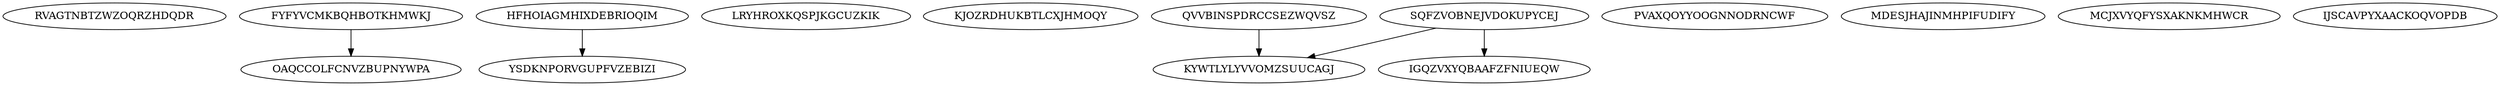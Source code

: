digraph N15M5 {
	RVAGTNBTZWZOQRZHDQDR	[Weight=13];
	FYFYVCMKBQHBOTKHMWKJ	[Weight=16];
	OAQCCOLFCNVZBUPNYWPA	[Weight=14];
	HFHOIAGMHIXDEBRIOQIM	[Weight=19];
	LRYHROXKQSPJKGCUZKIK	[Weight=16];
	KJOZRDHUKBTLCXJHMOQY	[Weight=19];
	QVVBINSPDRCCSEZWQVSZ	[Weight=20];
	YSDKNPORVGUPFVZEBIZI	[Weight=19];
	PVAXQOYYOOGNNODRNCWF	[Weight=18];
	MDESJHAJINMHPIFUDIFY	[Weight=10];
	MCJXVYQFYSXAKNKMHWCR	[Weight=17];
	SQFZVOBNEJVDOKUPYCEJ	[Weight=18];
	IGQZVXYQBAAFZFNIUEQW	[Weight=16];
	IJSCAVPYXAACKOQVOPDB	[Weight=18];
	KYWTLYLYVVOMZSUUCAGJ	[Weight=14];
	SQFZVOBNEJVDOKUPYCEJ -> KYWTLYLYVVOMZSUUCAGJ [Weight=13];
	QVVBINSPDRCCSEZWQVSZ -> KYWTLYLYVVOMZSUUCAGJ [Weight=11];
	FYFYVCMKBQHBOTKHMWKJ -> OAQCCOLFCNVZBUPNYWPA [Weight=20];
	HFHOIAGMHIXDEBRIOQIM -> YSDKNPORVGUPFVZEBIZI [Weight=12];
	SQFZVOBNEJVDOKUPYCEJ -> IGQZVXYQBAAFZFNIUEQW [Weight=11];
}
